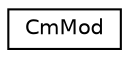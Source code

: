 digraph "Graphical Class Hierarchy"
{
 // LATEX_PDF_SIZE
  edge [fontname="Helvetica",fontsize="10",labelfontname="Helvetica",labelfontsize="10"];
  node [fontname="Helvetica",fontsize="10",shape=record];
  rankdir="LR";
  Node0 [label="CmMod",height=0.2,width=0.4,color="black", fillcolor="white", style="filled",URL="$class_cm_mod.html",tooltip="The CmMod class duplicates the data structures in the Fortran CMMOD module defined in COMU...."];
}
